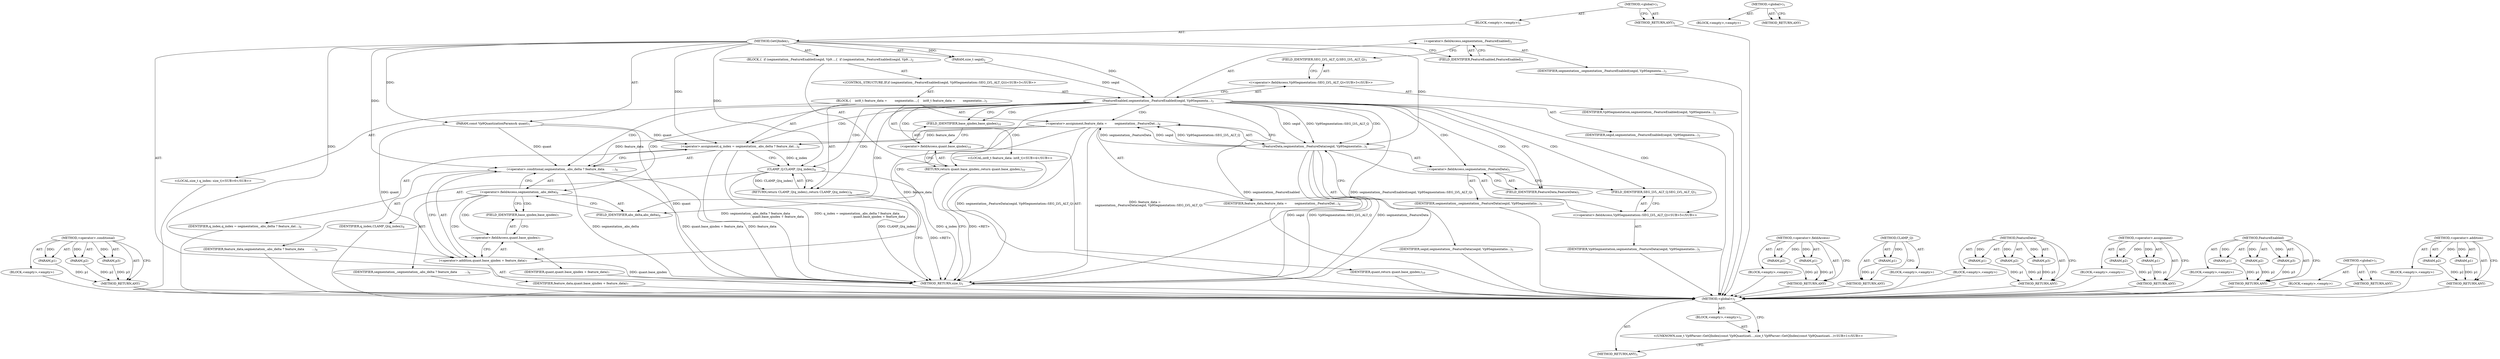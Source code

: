 digraph "&lt;global&gt;" {
vulnerable_96 [label=<(METHOD,&lt;operator&gt;.conditional)>];
vulnerable_97 [label=<(PARAM,p1)>];
vulnerable_98 [label=<(PARAM,p2)>];
vulnerable_99 [label=<(PARAM,p3)>];
vulnerable_100 [label=<(BLOCK,&lt;empty&gt;,&lt;empty&gt;)>];
vulnerable_101 [label=<(METHOD_RETURN,ANY)>];
vulnerable_6 [label=<(METHOD,&lt;global&gt;)<SUB>1</SUB>>];
vulnerable_7 [label=<(BLOCK,&lt;empty&gt;,&lt;empty&gt;)<SUB>1</SUB>>];
vulnerable_8 [label=<(METHOD,GetQIndex)<SUB>1</SUB>>];
vulnerable_9 [label=<(PARAM,const Vp9QuantizationParams&amp; quant)<SUB>1</SUB>>];
vulnerable_10 [label=<(PARAM,size_t segid)<SUB>2</SUB>>];
vulnerable_11 [label=<(BLOCK,{
  if (segmentation_.FeatureEnabled(segid, Vp9...,{
  if (segmentation_.FeatureEnabled(segid, Vp9...)<SUB>2</SUB>>];
vulnerable_12 [label="<(CONTROL_STRUCTURE,IF,if (segmentation_.FeatureEnabled(segid, Vp9Segmentation::SEG_LVL_ALT_Q)))<SUB>3</SUB>>"];
vulnerable_13 [label=<(FeatureEnabled,segmentation_.FeatureEnabled(segid, Vp9Segmenta...)<SUB>3</SUB>>];
vulnerable_14 [label=<(&lt;operator&gt;.fieldAccess,segmentation_.FeatureEnabled)<SUB>3</SUB>>];
vulnerable_15 [label=<(IDENTIFIER,segmentation_,segmentation_.FeatureEnabled(segid, Vp9Segmenta...)<SUB>3</SUB>>];
vulnerable_16 [label=<(FIELD_IDENTIFIER,FeatureEnabled,FeatureEnabled)<SUB>3</SUB>>];
vulnerable_17 [label=<(IDENTIFIER,segid,segmentation_.FeatureEnabled(segid, Vp9Segmenta...)<SUB>3</SUB>>];
vulnerable_18 [label="<(&lt;operator&gt;.fieldAccess,Vp9Segmentation::SEG_LVL_ALT_Q)<SUB>3</SUB>>"];
vulnerable_19 [label=<(IDENTIFIER,Vp9Segmentation,segmentation_.FeatureEnabled(segid, Vp9Segmenta...)<SUB>3</SUB>>];
vulnerable_20 [label=<(FIELD_IDENTIFIER,SEG_LVL_ALT_Q,SEG_LVL_ALT_Q)<SUB>3</SUB>>];
vulnerable_21 [label=<(BLOCK,{
    int8_t feature_data =
        segmentatio...,{
    int8_t feature_data =
        segmentatio...)<SUB>3</SUB>>];
vulnerable_22 [label="<(LOCAL,int8_t feature_data: int8_t)<SUB>4</SUB>>"];
vulnerable_23 [label=<(&lt;operator&gt;.assignment,feature_data =
        segmentation_.FeatureDat...)<SUB>4</SUB>>];
vulnerable_24 [label=<(IDENTIFIER,feature_data,feature_data =
        segmentation_.FeatureDat...)<SUB>4</SUB>>];
vulnerable_25 [label=<(FeatureData,segmentation_.FeatureData(segid, Vp9Segmentatio...)<SUB>5</SUB>>];
vulnerable_26 [label=<(&lt;operator&gt;.fieldAccess,segmentation_.FeatureData)<SUB>5</SUB>>];
vulnerable_27 [label=<(IDENTIFIER,segmentation_,segmentation_.FeatureData(segid, Vp9Segmentatio...)<SUB>5</SUB>>];
vulnerable_28 [label=<(FIELD_IDENTIFIER,FeatureData,FeatureData)<SUB>5</SUB>>];
vulnerable_29 [label=<(IDENTIFIER,segid,segmentation_.FeatureData(segid, Vp9Segmentatio...)<SUB>5</SUB>>];
vulnerable_30 [label="<(&lt;operator&gt;.fieldAccess,Vp9Segmentation::SEG_LVL_ALT_Q)<SUB>5</SUB>>"];
vulnerable_31 [label=<(IDENTIFIER,Vp9Segmentation,segmentation_.FeatureData(segid, Vp9Segmentatio...)<SUB>5</SUB>>];
vulnerable_32 [label=<(FIELD_IDENTIFIER,SEG_LVL_ALT_Q,SEG_LVL_ALT_Q)<SUB>5</SUB>>];
vulnerable_33 [label="<(LOCAL,size_t q_index: size_t)<SUB>6</SUB>>"];
vulnerable_34 [label=<(&lt;operator&gt;.assignment,q_index = segmentation_.abs_delta ? feature_dat...)<SUB>6</SUB>>];
vulnerable_35 [label=<(IDENTIFIER,q_index,q_index = segmentation_.abs_delta ? feature_dat...)<SUB>6</SUB>>];
vulnerable_36 [label=<(&lt;operator&gt;.conditional,segmentation_.abs_delta ? feature_data
        ...)<SUB>6</SUB>>];
vulnerable_37 [label=<(&lt;operator&gt;.fieldAccess,segmentation_.abs_delta)<SUB>6</SUB>>];
vulnerable_38 [label=<(IDENTIFIER,segmentation_,segmentation_.abs_delta ? feature_data
        ...)<SUB>6</SUB>>];
vulnerable_39 [label=<(FIELD_IDENTIFIER,abs_delta,abs_delta)<SUB>6</SUB>>];
vulnerable_40 [label=<(IDENTIFIER,feature_data,segmentation_.abs_delta ? feature_data
        ...)<SUB>6</SUB>>];
vulnerable_41 [label=<(&lt;operator&gt;.addition,quant.base_qindex + feature_data)<SUB>7</SUB>>];
vulnerable_42 [label=<(&lt;operator&gt;.fieldAccess,quant.base_qindex)<SUB>7</SUB>>];
vulnerable_43 [label=<(IDENTIFIER,quant,quant.base_qindex + feature_data)<SUB>7</SUB>>];
vulnerable_44 [label=<(FIELD_IDENTIFIER,base_qindex,base_qindex)<SUB>7</SUB>>];
vulnerable_45 [label=<(IDENTIFIER,feature_data,quant.base_qindex + feature_data)<SUB>7</SUB>>];
vulnerable_46 [label=<(RETURN,return CLAMP_Q(q_index);,return CLAMP_Q(q_index);)<SUB>8</SUB>>];
vulnerable_47 [label=<(CLAMP_Q,CLAMP_Q(q_index))<SUB>8</SUB>>];
vulnerable_48 [label=<(IDENTIFIER,q_index,CLAMP_Q(q_index))<SUB>8</SUB>>];
vulnerable_49 [label=<(RETURN,return quant.base_qindex;,return quant.base_qindex;)<SUB>10</SUB>>];
vulnerable_50 [label=<(&lt;operator&gt;.fieldAccess,quant.base_qindex)<SUB>10</SUB>>];
vulnerable_51 [label=<(IDENTIFIER,quant,return quant.base_qindex;)<SUB>10</SUB>>];
vulnerable_52 [label=<(FIELD_IDENTIFIER,base_qindex,base_qindex)<SUB>10</SUB>>];
vulnerable_53 [label=<(METHOD_RETURN,size_t)<SUB>1</SUB>>];
vulnerable_55 [label=<(METHOD_RETURN,ANY)<SUB>1</SUB>>];
vulnerable_80 [label=<(METHOD,&lt;operator&gt;.fieldAccess)>];
vulnerable_81 [label=<(PARAM,p1)>];
vulnerable_82 [label=<(PARAM,p2)>];
vulnerable_83 [label=<(BLOCK,&lt;empty&gt;,&lt;empty&gt;)>];
vulnerable_84 [label=<(METHOD_RETURN,ANY)>];
vulnerable_107 [label=<(METHOD,CLAMP_Q)>];
vulnerable_108 [label=<(PARAM,p1)>];
vulnerable_109 [label=<(BLOCK,&lt;empty&gt;,&lt;empty&gt;)>];
vulnerable_110 [label=<(METHOD_RETURN,ANY)>];
vulnerable_90 [label=<(METHOD,FeatureData)>];
vulnerable_91 [label=<(PARAM,p1)>];
vulnerable_92 [label=<(PARAM,p2)>];
vulnerable_93 [label=<(PARAM,p3)>];
vulnerable_94 [label=<(BLOCK,&lt;empty&gt;,&lt;empty&gt;)>];
vulnerable_95 [label=<(METHOD_RETURN,ANY)>];
vulnerable_85 [label=<(METHOD,&lt;operator&gt;.assignment)>];
vulnerable_86 [label=<(PARAM,p1)>];
vulnerable_87 [label=<(PARAM,p2)>];
vulnerable_88 [label=<(BLOCK,&lt;empty&gt;,&lt;empty&gt;)>];
vulnerable_89 [label=<(METHOD_RETURN,ANY)>];
vulnerable_74 [label=<(METHOD,FeatureEnabled)>];
vulnerable_75 [label=<(PARAM,p1)>];
vulnerable_76 [label=<(PARAM,p2)>];
vulnerable_77 [label=<(PARAM,p3)>];
vulnerable_78 [label=<(BLOCK,&lt;empty&gt;,&lt;empty&gt;)>];
vulnerable_79 [label=<(METHOD_RETURN,ANY)>];
vulnerable_68 [label=<(METHOD,&lt;global&gt;)<SUB>1</SUB>>];
vulnerable_69 [label=<(BLOCK,&lt;empty&gt;,&lt;empty&gt;)>];
vulnerable_70 [label=<(METHOD_RETURN,ANY)>];
vulnerable_102 [label=<(METHOD,&lt;operator&gt;.addition)>];
vulnerable_103 [label=<(PARAM,p1)>];
vulnerable_104 [label=<(PARAM,p2)>];
vulnerable_105 [label=<(BLOCK,&lt;empty&gt;,&lt;empty&gt;)>];
vulnerable_106 [label=<(METHOD_RETURN,ANY)>];
fixed_6 [label=<(METHOD,&lt;global&gt;)<SUB>1</SUB>>];
fixed_7 [label=<(BLOCK,&lt;empty&gt;,&lt;empty&gt;)<SUB>1</SUB>>];
fixed_8 [label="<(UNKNOWN,size_t Vp9Parser::GetQIndex(const Vp9Quantizati...,size_t Vp9Parser::GetQIndex(const Vp9Quantizati...)<SUB>1</SUB>>"];
fixed_9 [label=<(METHOD_RETURN,ANY)<SUB>1</SUB>>];
fixed_14 [label=<(METHOD,&lt;global&gt;)<SUB>1</SUB>>];
fixed_15 [label=<(BLOCK,&lt;empty&gt;,&lt;empty&gt;)>];
fixed_16 [label=<(METHOD_RETURN,ANY)>];
vulnerable_96 -> vulnerable_97  [key=0, label="AST: "];
vulnerable_96 -> vulnerable_97  [key=1, label="DDG: "];
vulnerable_96 -> vulnerable_100  [key=0, label="AST: "];
vulnerable_96 -> vulnerable_98  [key=0, label="AST: "];
vulnerable_96 -> vulnerable_98  [key=1, label="DDG: "];
vulnerable_96 -> vulnerable_101  [key=0, label="AST: "];
vulnerable_96 -> vulnerable_101  [key=1, label="CFG: "];
vulnerable_96 -> vulnerable_99  [key=0, label="AST: "];
vulnerable_96 -> vulnerable_99  [key=1, label="DDG: "];
vulnerable_97 -> vulnerable_101  [key=0, label="DDG: p1"];
vulnerable_98 -> vulnerable_101  [key=0, label="DDG: p2"];
vulnerable_99 -> vulnerable_101  [key=0, label="DDG: p3"];
vulnerable_100 -> fixed_6  [key=0];
vulnerable_101 -> fixed_6  [key=0];
vulnerable_6 -> vulnerable_7  [key=0, label="AST: "];
vulnerable_6 -> vulnerable_55  [key=0, label="AST: "];
vulnerable_6 -> vulnerable_55  [key=1, label="CFG: "];
vulnerable_7 -> vulnerable_8  [key=0, label="AST: "];
vulnerable_8 -> vulnerable_9  [key=0, label="AST: "];
vulnerable_8 -> vulnerable_9  [key=1, label="DDG: "];
vulnerable_8 -> vulnerable_10  [key=0, label="AST: "];
vulnerable_8 -> vulnerable_10  [key=1, label="DDG: "];
vulnerable_8 -> vulnerable_11  [key=0, label="AST: "];
vulnerable_8 -> vulnerable_53  [key=0, label="AST: "];
vulnerable_8 -> vulnerable_16  [key=0, label="CFG: "];
vulnerable_8 -> vulnerable_13  [key=0, label="DDG: "];
vulnerable_8 -> vulnerable_34  [key=0, label="DDG: "];
vulnerable_8 -> vulnerable_25  [key=0, label="DDG: "];
vulnerable_8 -> vulnerable_36  [key=0, label="DDG: "];
vulnerable_8 -> vulnerable_47  [key=0, label="DDG: "];
vulnerable_8 -> vulnerable_41  [key=0, label="DDG: "];
vulnerable_9 -> vulnerable_53  [key=0, label="DDG: quant"];
vulnerable_9 -> vulnerable_34  [key=0, label="DDG: quant"];
vulnerable_9 -> vulnerable_36  [key=0, label="DDG: quant"];
vulnerable_9 -> vulnerable_41  [key=0, label="DDG: quant"];
vulnerable_10 -> vulnerable_13  [key=0, label="DDG: segid"];
vulnerable_11 -> vulnerable_12  [key=0, label="AST: "];
vulnerable_11 -> vulnerable_49  [key=0, label="AST: "];
vulnerable_12 -> vulnerable_13  [key=0, label="AST: "];
vulnerable_12 -> vulnerable_21  [key=0, label="AST: "];
vulnerable_13 -> vulnerable_14  [key=0, label="AST: "];
vulnerable_13 -> vulnerable_17  [key=0, label="AST: "];
vulnerable_13 -> vulnerable_18  [key=0, label="AST: "];
vulnerable_13 -> vulnerable_28  [key=0, label="CFG: "];
vulnerable_13 -> vulnerable_28  [key=1, label="CDG: "];
vulnerable_13 -> vulnerable_52  [key=0, label="CFG: "];
vulnerable_13 -> vulnerable_52  [key=1, label="CDG: "];
vulnerable_13 -> vulnerable_53  [key=0, label="DDG: segmentation_.FeatureEnabled"];
vulnerable_13 -> vulnerable_53  [key=1, label="DDG: segmentation_.FeatureEnabled(segid, Vp9Segmentation::SEG_LVL_ALT_Q)"];
vulnerable_13 -> vulnerable_25  [key=0, label="DDG: segid"];
vulnerable_13 -> vulnerable_25  [key=1, label="DDG: Vp9Segmentation::SEG_LVL_ALT_Q"];
vulnerable_13 -> vulnerable_25  [key=2, label="CDG: "];
vulnerable_13 -> vulnerable_47  [key=0, label="CDG: "];
vulnerable_13 -> vulnerable_30  [key=0, label="CDG: "];
vulnerable_13 -> vulnerable_34  [key=0, label="CDG: "];
vulnerable_13 -> vulnerable_32  [key=0, label="CDG: "];
vulnerable_13 -> vulnerable_49  [key=0, label="CDG: "];
vulnerable_13 -> vulnerable_26  [key=0, label="CDG: "];
vulnerable_13 -> vulnerable_23  [key=0, label="CDG: "];
vulnerable_13 -> vulnerable_36  [key=0, label="CDG: "];
vulnerable_13 -> vulnerable_37  [key=0, label="CDG: "];
vulnerable_13 -> vulnerable_46  [key=0, label="CDG: "];
vulnerable_13 -> vulnerable_50  [key=0, label="CDG: "];
vulnerable_13 -> vulnerable_39  [key=0, label="CDG: "];
vulnerable_14 -> vulnerable_15  [key=0, label="AST: "];
vulnerable_14 -> vulnerable_16  [key=0, label="AST: "];
vulnerable_14 -> vulnerable_20  [key=0, label="CFG: "];
vulnerable_15 -> fixed_6  [key=0];
vulnerable_16 -> vulnerable_14  [key=0, label="CFG: "];
vulnerable_17 -> fixed_6  [key=0];
vulnerable_18 -> vulnerable_19  [key=0, label="AST: "];
vulnerable_18 -> vulnerable_20  [key=0, label="AST: "];
vulnerable_18 -> vulnerable_13  [key=0, label="CFG: "];
vulnerable_19 -> fixed_6  [key=0];
vulnerable_20 -> vulnerable_18  [key=0, label="CFG: "];
vulnerable_21 -> vulnerable_22  [key=0, label="AST: "];
vulnerable_21 -> vulnerable_23  [key=0, label="AST: "];
vulnerable_21 -> vulnerable_33  [key=0, label="AST: "];
vulnerable_21 -> vulnerable_34  [key=0, label="AST: "];
vulnerable_21 -> vulnerable_46  [key=0, label="AST: "];
vulnerable_22 -> fixed_6  [key=0];
vulnerable_23 -> vulnerable_24  [key=0, label="AST: "];
vulnerable_23 -> vulnerable_25  [key=0, label="AST: "];
vulnerable_23 -> vulnerable_39  [key=0, label="CFG: "];
vulnerable_23 -> vulnerable_53  [key=0, label="DDG: segmentation_.FeatureData(segid, Vp9Segmentation::SEG_LVL_ALT_Q)"];
vulnerable_23 -> vulnerable_53  [key=1, label="DDG: feature_data =
        segmentation_.FeatureData(segid, Vp9Segmentation::SEG_LVL_ALT_Q)"];
vulnerable_23 -> vulnerable_34  [key=0, label="DDG: feature_data"];
vulnerable_23 -> vulnerable_36  [key=0, label="DDG: feature_data"];
vulnerable_23 -> vulnerable_41  [key=0, label="DDG: feature_data"];
vulnerable_24 -> fixed_6  [key=0];
vulnerable_25 -> vulnerable_26  [key=0, label="AST: "];
vulnerable_25 -> vulnerable_29  [key=0, label="AST: "];
vulnerable_25 -> vulnerable_30  [key=0, label="AST: "];
vulnerable_25 -> vulnerable_23  [key=0, label="CFG: "];
vulnerable_25 -> vulnerable_23  [key=1, label="DDG: segmentation_.FeatureData"];
vulnerable_25 -> vulnerable_23  [key=2, label="DDG: segid"];
vulnerable_25 -> vulnerable_23  [key=3, label="DDG: Vp9Segmentation::SEG_LVL_ALT_Q"];
vulnerable_25 -> vulnerable_53  [key=0, label="DDG: segmentation_.FeatureData"];
vulnerable_25 -> vulnerable_53  [key=1, label="DDG: segid"];
vulnerable_25 -> vulnerable_53  [key=2, label="DDG: Vp9Segmentation::SEG_LVL_ALT_Q"];
vulnerable_26 -> vulnerable_27  [key=0, label="AST: "];
vulnerable_26 -> vulnerable_28  [key=0, label="AST: "];
vulnerable_26 -> vulnerable_32  [key=0, label="CFG: "];
vulnerable_27 -> fixed_6  [key=0];
vulnerable_28 -> vulnerable_26  [key=0, label="CFG: "];
vulnerable_29 -> fixed_6  [key=0];
vulnerable_30 -> vulnerable_31  [key=0, label="AST: "];
vulnerable_30 -> vulnerable_32  [key=0, label="AST: "];
vulnerable_30 -> vulnerable_25  [key=0, label="CFG: "];
vulnerable_31 -> fixed_6  [key=0];
vulnerable_32 -> vulnerable_30  [key=0, label="CFG: "];
vulnerable_33 -> fixed_6  [key=0];
vulnerable_34 -> vulnerable_35  [key=0, label="AST: "];
vulnerable_34 -> vulnerable_36  [key=0, label="AST: "];
vulnerable_34 -> vulnerable_47  [key=0, label="CFG: "];
vulnerable_34 -> vulnerable_47  [key=1, label="DDG: q_index"];
vulnerable_34 -> vulnerable_53  [key=0, label="DDG: segmentation_.abs_delta ? feature_data
                                             : quant.base_qindex + feature_data"];
vulnerable_34 -> vulnerable_53  [key=1, label="DDG: q_index = segmentation_.abs_delta ? feature_data
                                             : quant.base_qindex + feature_data"];
vulnerable_35 -> fixed_6  [key=0];
vulnerable_36 -> vulnerable_37  [key=0, label="AST: "];
vulnerable_36 -> vulnerable_40  [key=0, label="AST: "];
vulnerable_36 -> vulnerable_41  [key=0, label="AST: "];
vulnerable_36 -> vulnerable_34  [key=0, label="CFG: "];
vulnerable_36 -> vulnerable_53  [key=0, label="DDG: segmentation_.abs_delta"];
vulnerable_36 -> vulnerable_53  [key=1, label="DDG: quant.base_qindex + feature_data"];
vulnerable_36 -> vulnerable_53  [key=2, label="DDG: feature_data"];
vulnerable_37 -> vulnerable_38  [key=0, label="AST: "];
vulnerable_37 -> vulnerable_39  [key=0, label="AST: "];
vulnerable_37 -> vulnerable_36  [key=0, label="CFG: "];
vulnerable_37 -> vulnerable_44  [key=0, label="CFG: "];
vulnerable_37 -> vulnerable_44  [key=1, label="CDG: "];
vulnerable_37 -> vulnerable_42  [key=0, label="CDG: "];
vulnerable_37 -> vulnerable_41  [key=0, label="CDG: "];
vulnerable_38 -> fixed_6  [key=0];
vulnerable_39 -> vulnerable_37  [key=0, label="CFG: "];
vulnerable_40 -> fixed_6  [key=0];
vulnerable_41 -> vulnerable_42  [key=0, label="AST: "];
vulnerable_41 -> vulnerable_45  [key=0, label="AST: "];
vulnerable_41 -> vulnerable_36  [key=0, label="CFG: "];
vulnerable_41 -> vulnerable_53  [key=0, label="DDG: quant.base_qindex"];
vulnerable_42 -> vulnerable_43  [key=0, label="AST: "];
vulnerable_42 -> vulnerable_44  [key=0, label="AST: "];
vulnerable_42 -> vulnerable_41  [key=0, label="CFG: "];
vulnerable_43 -> fixed_6  [key=0];
vulnerable_44 -> vulnerable_42  [key=0, label="CFG: "];
vulnerable_45 -> fixed_6  [key=0];
vulnerable_46 -> vulnerable_47  [key=0, label="AST: "];
vulnerable_46 -> vulnerable_53  [key=0, label="CFG: "];
vulnerable_46 -> vulnerable_53  [key=1, label="DDG: &lt;RET&gt;"];
vulnerable_47 -> vulnerable_48  [key=0, label="AST: "];
vulnerable_47 -> vulnerable_46  [key=0, label="CFG: "];
vulnerable_47 -> vulnerable_46  [key=1, label="DDG: CLAMP_Q(q_index)"];
vulnerable_47 -> vulnerable_53  [key=0, label="DDG: q_index"];
vulnerable_47 -> vulnerable_53  [key=1, label="DDG: CLAMP_Q(q_index)"];
vulnerable_48 -> fixed_6  [key=0];
vulnerable_49 -> vulnerable_50  [key=0, label="AST: "];
vulnerable_49 -> vulnerable_53  [key=0, label="CFG: "];
vulnerable_49 -> vulnerable_53  [key=1, label="DDG: &lt;RET&gt;"];
vulnerable_50 -> vulnerable_51  [key=0, label="AST: "];
vulnerable_50 -> vulnerable_52  [key=0, label="AST: "];
vulnerable_50 -> vulnerable_49  [key=0, label="CFG: "];
vulnerable_51 -> fixed_6  [key=0];
vulnerable_52 -> vulnerable_50  [key=0, label="CFG: "];
vulnerable_53 -> fixed_6  [key=0];
vulnerable_55 -> fixed_6  [key=0];
vulnerable_80 -> vulnerable_81  [key=0, label="AST: "];
vulnerable_80 -> vulnerable_81  [key=1, label="DDG: "];
vulnerable_80 -> vulnerable_83  [key=0, label="AST: "];
vulnerable_80 -> vulnerable_82  [key=0, label="AST: "];
vulnerable_80 -> vulnerable_82  [key=1, label="DDG: "];
vulnerable_80 -> vulnerable_84  [key=0, label="AST: "];
vulnerable_80 -> vulnerable_84  [key=1, label="CFG: "];
vulnerable_81 -> vulnerable_84  [key=0, label="DDG: p1"];
vulnerable_82 -> vulnerable_84  [key=0, label="DDG: p2"];
vulnerable_83 -> fixed_6  [key=0];
vulnerable_84 -> fixed_6  [key=0];
vulnerable_107 -> vulnerable_108  [key=0, label="AST: "];
vulnerable_107 -> vulnerable_108  [key=1, label="DDG: "];
vulnerable_107 -> vulnerable_109  [key=0, label="AST: "];
vulnerable_107 -> vulnerable_110  [key=0, label="AST: "];
vulnerable_107 -> vulnerable_110  [key=1, label="CFG: "];
vulnerable_108 -> vulnerable_110  [key=0, label="DDG: p1"];
vulnerable_109 -> fixed_6  [key=0];
vulnerable_110 -> fixed_6  [key=0];
vulnerable_90 -> vulnerable_91  [key=0, label="AST: "];
vulnerable_90 -> vulnerable_91  [key=1, label="DDG: "];
vulnerable_90 -> vulnerable_94  [key=0, label="AST: "];
vulnerable_90 -> vulnerable_92  [key=0, label="AST: "];
vulnerable_90 -> vulnerable_92  [key=1, label="DDG: "];
vulnerable_90 -> vulnerable_95  [key=0, label="AST: "];
vulnerable_90 -> vulnerable_95  [key=1, label="CFG: "];
vulnerable_90 -> vulnerable_93  [key=0, label="AST: "];
vulnerable_90 -> vulnerable_93  [key=1, label="DDG: "];
vulnerable_91 -> vulnerable_95  [key=0, label="DDG: p1"];
vulnerable_92 -> vulnerable_95  [key=0, label="DDG: p2"];
vulnerable_93 -> vulnerable_95  [key=0, label="DDG: p3"];
vulnerable_94 -> fixed_6  [key=0];
vulnerable_95 -> fixed_6  [key=0];
vulnerable_85 -> vulnerable_86  [key=0, label="AST: "];
vulnerable_85 -> vulnerable_86  [key=1, label="DDG: "];
vulnerable_85 -> vulnerable_88  [key=0, label="AST: "];
vulnerable_85 -> vulnerable_87  [key=0, label="AST: "];
vulnerable_85 -> vulnerable_87  [key=1, label="DDG: "];
vulnerable_85 -> vulnerable_89  [key=0, label="AST: "];
vulnerable_85 -> vulnerable_89  [key=1, label="CFG: "];
vulnerable_86 -> vulnerable_89  [key=0, label="DDG: p1"];
vulnerable_87 -> vulnerable_89  [key=0, label="DDG: p2"];
vulnerable_88 -> fixed_6  [key=0];
vulnerable_89 -> fixed_6  [key=0];
vulnerable_74 -> vulnerable_75  [key=0, label="AST: "];
vulnerable_74 -> vulnerable_75  [key=1, label="DDG: "];
vulnerable_74 -> vulnerable_78  [key=0, label="AST: "];
vulnerable_74 -> vulnerable_76  [key=0, label="AST: "];
vulnerable_74 -> vulnerable_76  [key=1, label="DDG: "];
vulnerable_74 -> vulnerable_79  [key=0, label="AST: "];
vulnerable_74 -> vulnerable_79  [key=1, label="CFG: "];
vulnerable_74 -> vulnerable_77  [key=0, label="AST: "];
vulnerable_74 -> vulnerable_77  [key=1, label="DDG: "];
vulnerable_75 -> vulnerable_79  [key=0, label="DDG: p1"];
vulnerable_76 -> vulnerable_79  [key=0, label="DDG: p2"];
vulnerable_77 -> vulnerable_79  [key=0, label="DDG: p3"];
vulnerable_78 -> fixed_6  [key=0];
vulnerable_79 -> fixed_6  [key=0];
vulnerable_68 -> vulnerable_69  [key=0, label="AST: "];
vulnerable_68 -> vulnerable_70  [key=0, label="AST: "];
vulnerable_68 -> vulnerable_70  [key=1, label="CFG: "];
vulnerable_69 -> fixed_6  [key=0];
vulnerable_70 -> fixed_6  [key=0];
vulnerable_102 -> vulnerable_103  [key=0, label="AST: "];
vulnerable_102 -> vulnerable_103  [key=1, label="DDG: "];
vulnerable_102 -> vulnerable_105  [key=0, label="AST: "];
vulnerable_102 -> vulnerable_104  [key=0, label="AST: "];
vulnerable_102 -> vulnerable_104  [key=1, label="DDG: "];
vulnerable_102 -> vulnerable_106  [key=0, label="AST: "];
vulnerable_102 -> vulnerable_106  [key=1, label="CFG: "];
vulnerable_103 -> vulnerable_106  [key=0, label="DDG: p1"];
vulnerable_104 -> vulnerable_106  [key=0, label="DDG: p2"];
vulnerable_105 -> fixed_6  [key=0];
vulnerable_106 -> fixed_6  [key=0];
fixed_6 -> fixed_7  [key=0, label="AST: "];
fixed_6 -> fixed_9  [key=0, label="AST: "];
fixed_6 -> fixed_8  [key=0, label="CFG: "];
fixed_7 -> fixed_8  [key=0, label="AST: "];
fixed_8 -> fixed_9  [key=0, label="CFG: "];
fixed_14 -> fixed_15  [key=0, label="AST: "];
fixed_14 -> fixed_16  [key=0, label="AST: "];
fixed_14 -> fixed_16  [key=1, label="CFG: "];
}
